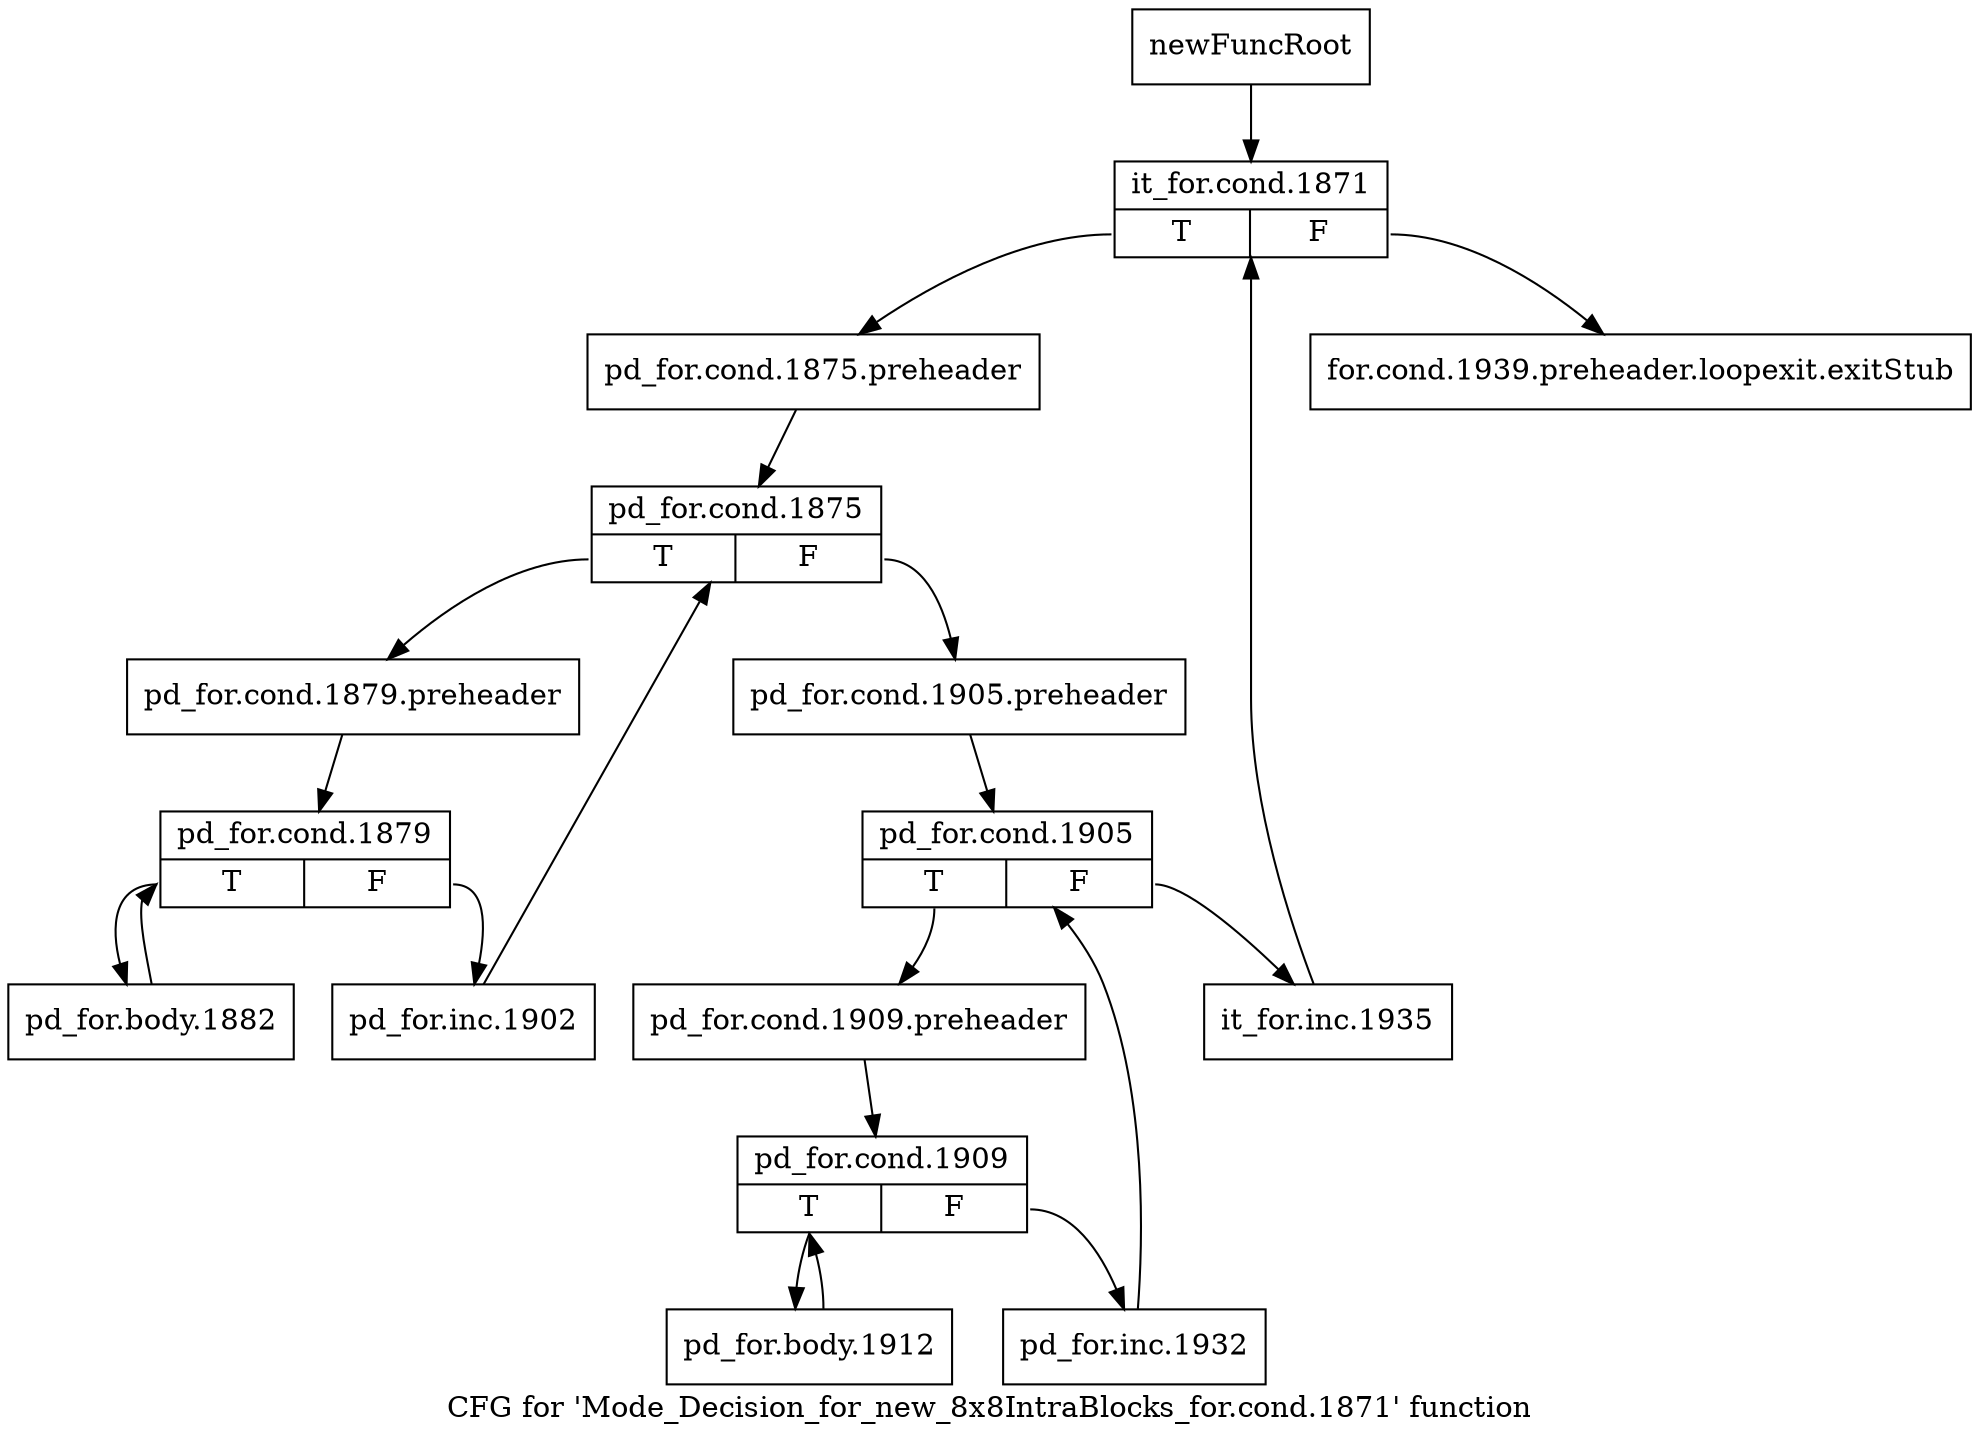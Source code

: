 digraph "CFG for 'Mode_Decision_for_new_8x8IntraBlocks_for.cond.1871' function" {
	label="CFG for 'Mode_Decision_for_new_8x8IntraBlocks_for.cond.1871' function";

	Node0x2ee6e40 [shape=record,label="{newFuncRoot}"];
	Node0x2ee6e40 -> Node0x2ee6ee0;
	Node0x2ee6e90 [shape=record,label="{for.cond.1939.preheader.loopexit.exitStub}"];
	Node0x2ee6ee0 [shape=record,label="{it_for.cond.1871|{<s0>T|<s1>F}}"];
	Node0x2ee6ee0:s0 -> Node0x2ee6f30;
	Node0x2ee6ee0:s1 -> Node0x2ee6e90;
	Node0x2ee6f30 [shape=record,label="{pd_for.cond.1875.preheader}"];
	Node0x2ee6f30 -> Node0x2ee6f80;
	Node0x2ee6f80 [shape=record,label="{pd_for.cond.1875|{<s0>T|<s1>F}}"];
	Node0x2ee6f80:s0 -> Node0x2ee7200;
	Node0x2ee6f80:s1 -> Node0x2ee6fd0;
	Node0x2ee6fd0 [shape=record,label="{pd_for.cond.1905.preheader}"];
	Node0x2ee6fd0 -> Node0x2ee7020;
	Node0x2ee7020 [shape=record,label="{pd_for.cond.1905|{<s0>T|<s1>F}}"];
	Node0x2ee7020:s0 -> Node0x2ee70c0;
	Node0x2ee7020:s1 -> Node0x2ee7070;
	Node0x2ee7070 [shape=record,label="{it_for.inc.1935}"];
	Node0x2ee7070 -> Node0x2ee6ee0;
	Node0x2ee70c0 [shape=record,label="{pd_for.cond.1909.preheader}"];
	Node0x2ee70c0 -> Node0x2ee7110;
	Node0x2ee7110 [shape=record,label="{pd_for.cond.1909|{<s0>T|<s1>F}}"];
	Node0x2ee7110:s0 -> Node0x2ee71b0;
	Node0x2ee7110:s1 -> Node0x2ee7160;
	Node0x2ee7160 [shape=record,label="{pd_for.inc.1932}"];
	Node0x2ee7160 -> Node0x2ee7020;
	Node0x2ee71b0 [shape=record,label="{pd_for.body.1912}"];
	Node0x2ee71b0 -> Node0x2ee7110;
	Node0x2ee7200 [shape=record,label="{pd_for.cond.1879.preheader}"];
	Node0x2ee7200 -> Node0x2ee7250;
	Node0x2ee7250 [shape=record,label="{pd_for.cond.1879|{<s0>T|<s1>F}}"];
	Node0x2ee7250:s0 -> Node0x2ee72f0;
	Node0x2ee7250:s1 -> Node0x2ee72a0;
	Node0x2ee72a0 [shape=record,label="{pd_for.inc.1902}"];
	Node0x2ee72a0 -> Node0x2ee6f80;
	Node0x2ee72f0 [shape=record,label="{pd_for.body.1882}"];
	Node0x2ee72f0 -> Node0x2ee7250;
}
